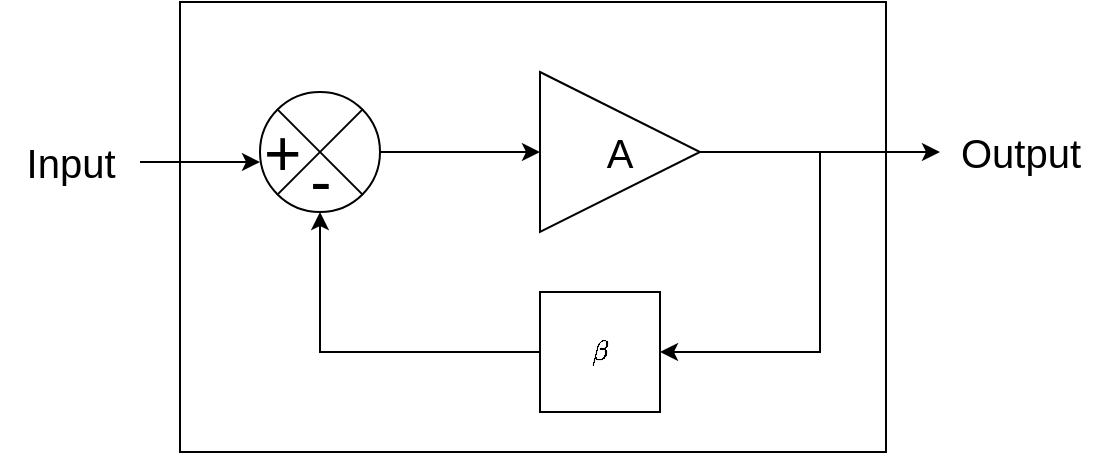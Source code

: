 <mxfile version="24.3.1" type="github">
  <diagram name="Page-1" id="milYkLg96uxCiUISAmhT">
    <mxGraphModel dx="635" dy="331" grid="1" gridSize="10" guides="1" tooltips="1" connect="1" arrows="1" fold="1" page="1" pageScale="1" pageWidth="850" pageHeight="1100" math="1" shadow="0">
      <root>
        <mxCell id="0" />
        <mxCell id="1" parent="0" />
        <mxCell id="NcG4sBHDOAafFcYKclui-20" value="" style="rounded=0;whiteSpace=wrap;html=1;" parent="1" vertex="1">
          <mxGeometry x="260" y="95" width="353" height="225" as="geometry" />
        </mxCell>
        <mxCell id="NcG4sBHDOAafFcYKclui-6" style="edgeStyle=orthogonalEdgeStyle;rounded=0;orthogonalLoop=1;jettySize=auto;html=1;exitX=1;exitY=0.5;exitDx=0;exitDy=0;entryX=0;entryY=0.5;entryDx=0;entryDy=0;" parent="1" source="NcG4sBHDOAafFcYKclui-1" edge="1">
          <mxGeometry relative="1" as="geometry">
            <mxPoint x="440" y="170" as="targetPoint" />
          </mxGeometry>
        </mxCell>
        <mxCell id="NcG4sBHDOAafFcYKclui-1" value="" style="shape=sumEllipse;perimeter=ellipsePerimeter;whiteSpace=wrap;html=1;backgroundOutline=1;" parent="1" vertex="1">
          <mxGeometry x="300" y="140" width="60" height="60" as="geometry" />
        </mxCell>
        <mxCell id="NcG4sBHDOAafFcYKclui-2" value="&lt;div style=&quot;font-size: 32px;&quot;&gt;&lt;font style=&quot;font-size: 32px;&quot;&gt;-&lt;/font&gt;&lt;/div&gt;" style="text;html=1;align=center;verticalAlign=middle;resizable=0;points=[];autosize=1;strokeColor=none;fillColor=none;" parent="1" vertex="1">
          <mxGeometry x="315" y="160" width="30" height="50" as="geometry" />
        </mxCell>
        <mxCell id="NcG4sBHDOAafFcYKclui-3" value="&lt;font style=&quot;font-size: 32px;&quot;&gt;+&lt;br&gt;&lt;/font&gt;" style="text;whiteSpace=wrap;html=1;" parent="1" vertex="1">
          <mxGeometry x="300" y="145" width="30" height="40" as="geometry" />
        </mxCell>
        <mxCell id="NcG4sBHDOAafFcYKclui-8" style="edgeStyle=orthogonalEdgeStyle;rounded=0;orthogonalLoop=1;jettySize=auto;html=1;exitX=1;exitY=0.5;exitDx=0;exitDy=0;entryX=1;entryY=0.5;entryDx=0;entryDy=0;" parent="1" target="NcG4sBHDOAafFcYKclui-7" edge="1">
          <mxGeometry relative="1" as="geometry">
            <mxPoint x="520" y="170" as="sourcePoint" />
            <Array as="points">
              <mxPoint x="580" y="170" />
              <mxPoint x="580" y="270" />
            </Array>
          </mxGeometry>
        </mxCell>
        <mxCell id="NcG4sBHDOAafFcYKclui-11" style="edgeStyle=orthogonalEdgeStyle;rounded=0;orthogonalLoop=1;jettySize=auto;html=1;exitX=0;exitY=0.5;exitDx=0;exitDy=0;entryX=0.5;entryY=1;entryDx=0;entryDy=0;" parent="1" source="NcG4sBHDOAafFcYKclui-7" target="NcG4sBHDOAafFcYKclui-1" edge="1">
          <mxGeometry relative="1" as="geometry" />
        </mxCell>
        <mxCell id="NcG4sBHDOAafFcYKclui-7" value="&lt;div&gt;$$\beta$$&lt;/div&gt;" style="whiteSpace=wrap;html=1;aspect=fixed;" parent="1" vertex="1">
          <mxGeometry x="440" y="240" width="60" height="60" as="geometry" />
        </mxCell>
        <mxCell id="NcG4sBHDOAafFcYKclui-13" style="edgeStyle=orthogonalEdgeStyle;rounded=0;orthogonalLoop=1;jettySize=auto;html=1;entryX=0;entryY=0.75;entryDx=0;entryDy=0;" parent="1" source="NcG4sBHDOAafFcYKclui-12" target="NcG4sBHDOAafFcYKclui-3" edge="1">
          <mxGeometry relative="1" as="geometry" />
        </mxCell>
        <mxCell id="NcG4sBHDOAafFcYKclui-12" value="&lt;font style=&quot;font-size: 20px;&quot;&gt;Input&lt;/font&gt;" style="text;html=1;align=center;verticalAlign=middle;resizable=0;points=[];autosize=1;strokeColor=none;fillColor=none;" parent="1" vertex="1">
          <mxGeometry x="170" y="155" width="70" height="40" as="geometry" />
        </mxCell>
        <mxCell id="NcG4sBHDOAafFcYKclui-14" value="&lt;div style=&quot;font-size: 13px;&quot;&gt;&lt;font style=&quot;font-size: 20px;&quot;&gt;Output&lt;/font&gt;&lt;/div&gt;" style="text;html=1;align=center;verticalAlign=middle;resizable=0;points=[];autosize=1;strokeColor=none;fillColor=none;" parent="1" vertex="1">
          <mxGeometry x="640" y="150" width="80" height="40" as="geometry" />
        </mxCell>
        <mxCell id="NcG4sBHDOAafFcYKclui-18" style="edgeStyle=orthogonalEdgeStyle;rounded=0;orthogonalLoop=1;jettySize=auto;html=1;exitX=1;exitY=0.5;exitDx=0;exitDy=0;" parent="1" source="NcG4sBHDOAafFcYKclui-16" target="NcG4sBHDOAafFcYKclui-14" edge="1">
          <mxGeometry relative="1" as="geometry" />
        </mxCell>
        <mxCell id="NcG4sBHDOAafFcYKclui-16" value="&lt;font style=&quot;font-size: 20px;&quot;&gt;A&lt;/font&gt;" style="triangle;whiteSpace=wrap;html=1;align=center;flipH=0;" parent="1" vertex="1">
          <mxGeometry x="440" y="130" width="80" height="80" as="geometry" />
        </mxCell>
      </root>
    </mxGraphModel>
  </diagram>
</mxfile>
